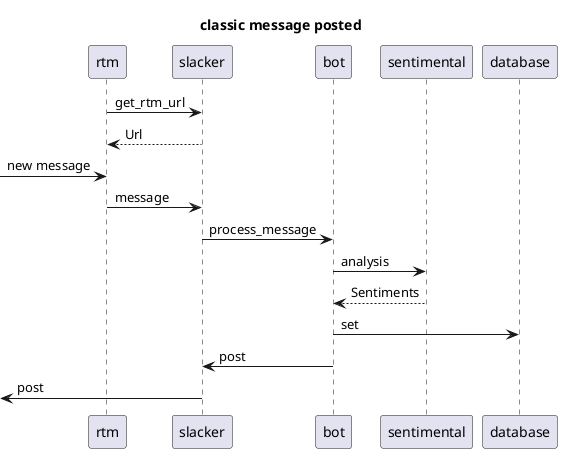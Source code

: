 @startuml

title classic message posted

rtm -> slacker : get_rtm_url
slacker --> rtm : Url

-> rtm : new message
rtm -> slacker : message
slacker -> bot : process_message

bot -> sentimental : analysis
sentimental --> bot : Sentiments
bot -> database : set
bot -> slacker : post
<- slacker : post

@enduml
